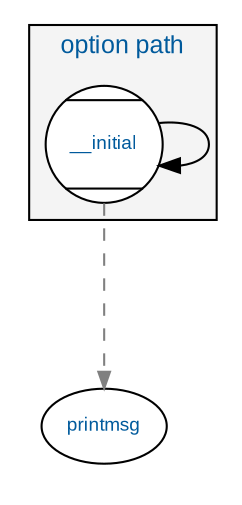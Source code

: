 digraph g {compound="true";bgcolor="";fontcolor="";fontname="";fontsize="";label="";margin="";nodesep="0.3";rankdir="";ranksep="0.4";ratio="";size="";subgraph cluster_option{bgcolor="";color="";fillcolor="#F4F4F4";fontcolor="#005A9C";fontname="Arial";fontsize="12";label="option path";labeljust="";labelloc="";style="filled";subgraph sub_graph_0{rank="same";node[label="__initial", color="",fillcolor="#FFFFFF",fixedsize="",fontcolor="#005A9C",fontname="Arial",fontsize="9",height="",shape="Mcircle",style="filled",URL="option.path.html#state___initial",width="",] {state___initial};}edge[arrowhead="",arrowsize="",arrowtail="",constraint="",color="",decorate="",dir="",fontcolor="",fontname="",fontsize="",headlabel="",headport="",label="",labeldistance="",labelfloat="",labelfontcolor="",labelfontname="",labelfontsize="",minlen="",samehead="",sametail="",style="",taillabel="",tailport="",URL="",lhead="",ltail=""] state___initial -> state___initial;}subgraph cluster_option_tree{bgcolor="";color="#FFFFFF";fillcolor="";fontcolor="";fontname="";fontsize="";label="";labeljust="";labelloc="";style="";node[label="printmsg", color="",fillcolor="#FFFFFF",fixedsize="",fontcolor="#005A9C",fontname="Arial",fontsize="9",height="",shape="",style="filled",URL="basic-behaviors.myBasicBehaviors.html#printmsg",width="",] {basic_behavior_printmsg};edge[arrowhead="",arrowsize="0.8",arrowtail="",constraint="",color="#808080",decorate="",dir="",fontcolor="",fontname="",fontsize="",headlabel="",headport="",label="",labeldistance="",labelfloat="",labelfontcolor="",labelfontname="",labelfontsize="",minlen="3",samehead="",sametail="",style="dashed",taillabel="",tailport="",URL="",lhead="",ltail=""] state___initial -> basic_behavior_printmsg;}}
                    
